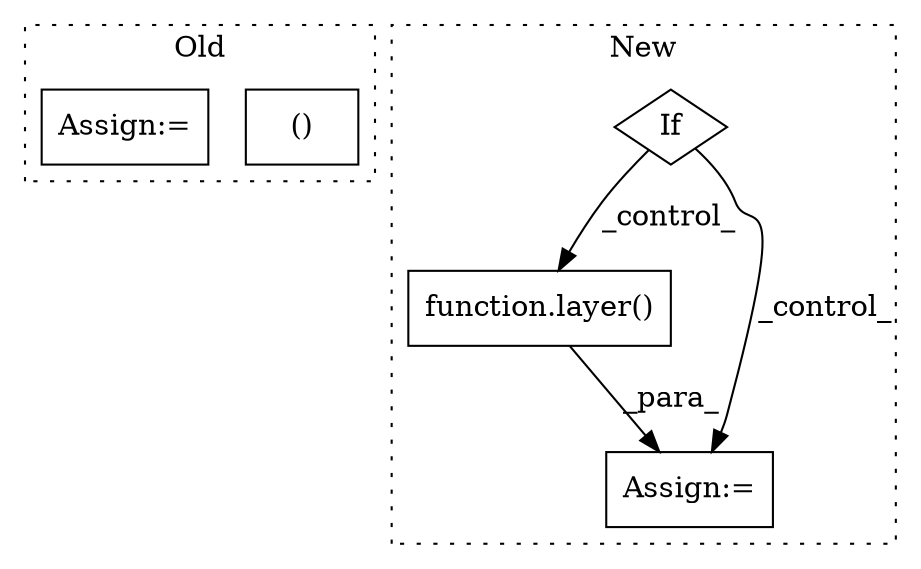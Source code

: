 digraph G {
subgraph cluster0 {
1 [label="()" a="54" s="10027" l="13" shape="box"];
4 [label="Assign:=" a="68" s="10089" l="3" shape="box"];
label = "Old";
style="dotted";
}
subgraph cluster1 {
2 [label="function.layer()" a="75" s="8565,8590" l="6,1" shape="box"];
3 [label="Assign:=" a="68" s="8562" l="3" shape="box"];
5 [label="If" a="96" s="8518" l="3" shape="diamond"];
label = "New";
style="dotted";
}
2 -> 3 [label="_para_"];
5 -> 2 [label="_control_"];
5 -> 3 [label="_control_"];
}